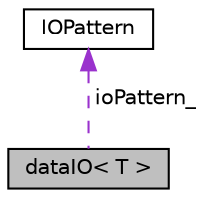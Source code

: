 digraph "dataIO&lt; T &gt;"
{
 // LATEX_PDF_SIZE
  edge [fontname="Helvetica",fontsize="10",labelfontname="Helvetica",labelfontsize="10"];
  node [fontname="Helvetica",fontsize="10",shape=record];
  Node1 [label="dataIO\< T \>",height=0.2,width=0.4,color="black", fillcolor="grey75", style="filled", fontcolor="black",tooltip=" "];
  Node2 -> Node1 [dir="back",color="darkorchid3",fontsize="10",style="dashed",label=" ioPattern_" ,fontname="Helvetica"];
  Node2 [label="IOPattern",height=0.2,width=0.4,color="black", fillcolor="white", style="filled",URL="$classpFlow_1_1IOPattern.html",tooltip=" "];
}

